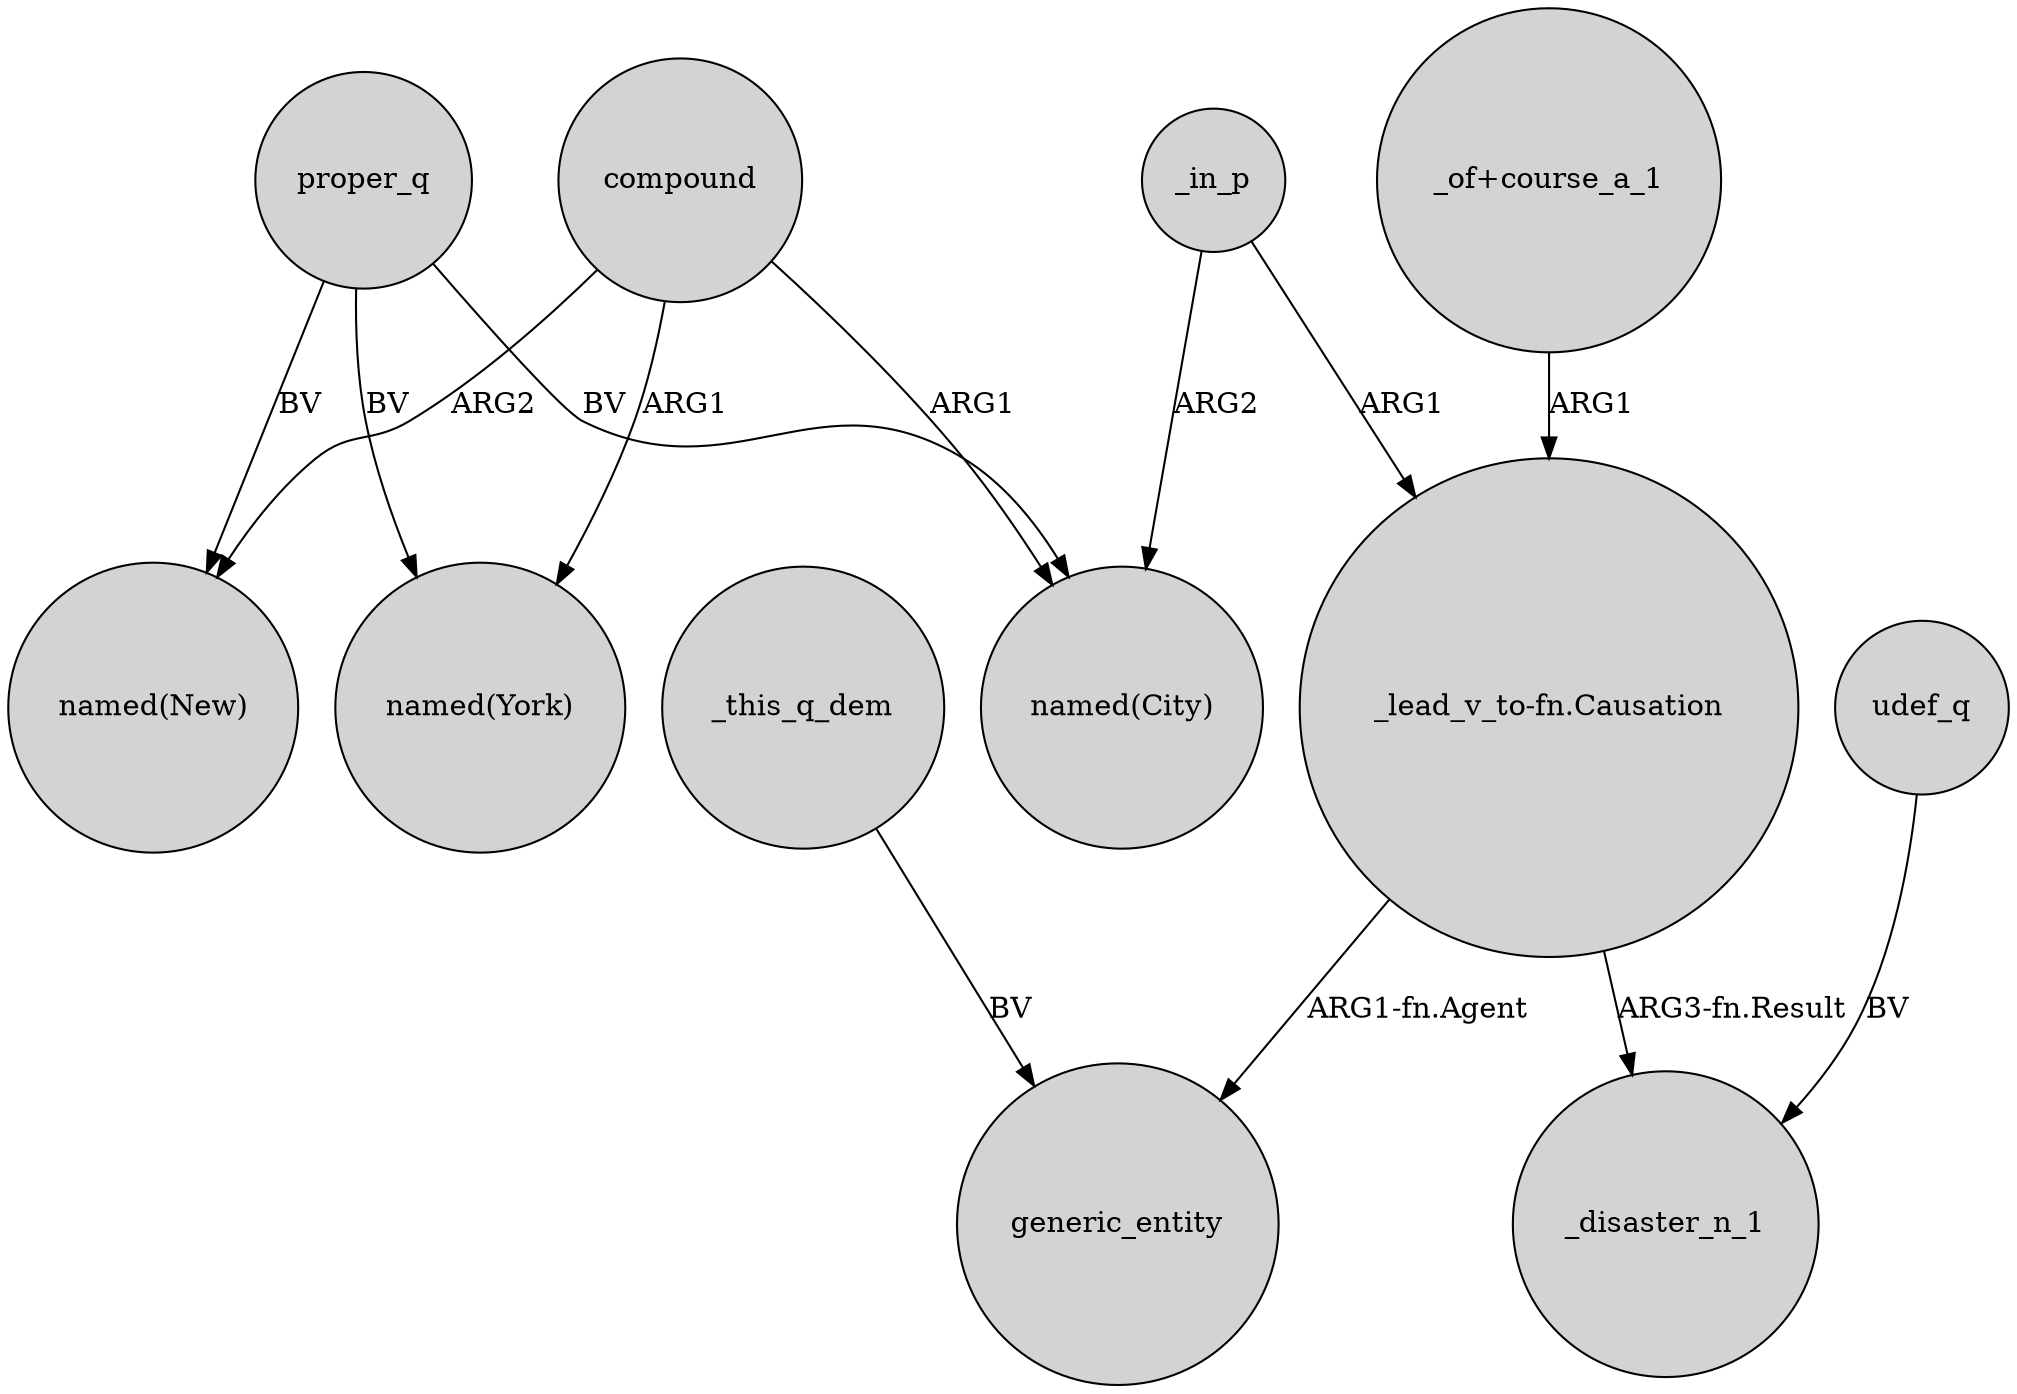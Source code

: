 digraph {
	node [shape=circle style=filled]
	compound -> "named(York)" [label=ARG1]
	_this_q_dem -> generic_entity [label=BV]
	"_of+course_a_1" -> "_lead_v_to-fn.Causation" [label=ARG1]
	udef_q -> _disaster_n_1 [label=BV]
	_in_p -> "_lead_v_to-fn.Causation" [label=ARG1]
	_in_p -> "named(City)" [label=ARG2]
	"_lead_v_to-fn.Causation" -> _disaster_n_1 [label="ARG3-fn.Result"]
	compound -> "named(New)" [label=ARG2]
	proper_q -> "named(City)" [label=BV]
	proper_q -> "named(York)" [label=BV]
	proper_q -> "named(New)" [label=BV]
	compound -> "named(City)" [label=ARG1]
	"_lead_v_to-fn.Causation" -> generic_entity [label="ARG1-fn.Agent"]
}
